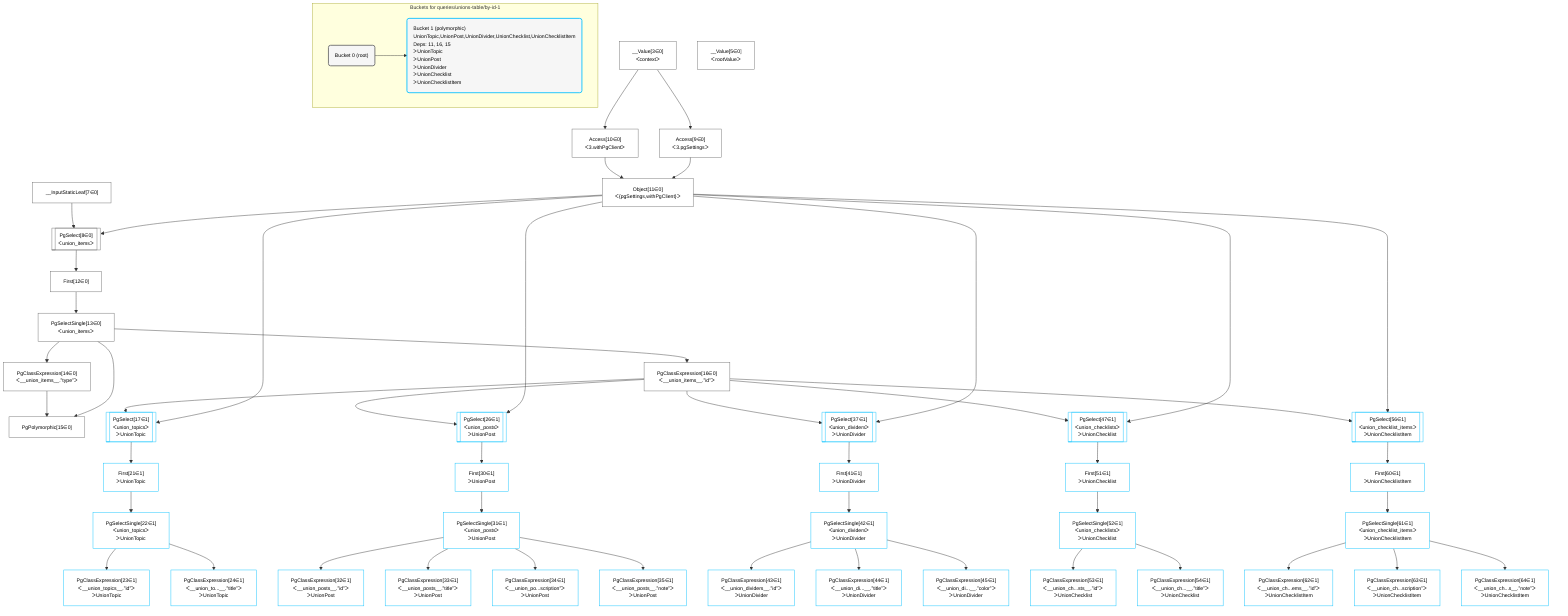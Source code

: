 %%{init: {'themeVariables': { 'fontSize': '12px'}}}%%
graph TD
    classDef path fill:#eee,stroke:#000,color:#000
    classDef plan fill:#fff,stroke-width:1px,color:#000
    classDef itemplan fill:#fff,stroke-width:2px,color:#000
    classDef sideeffectplan fill:#f00,stroke-width:2px,color:#000
    classDef bucket fill:#f6f6f6,color:#000,stroke-width:2px,text-align:left


    %% define steps
    __Value3["__Value[3∈0]<br />ᐸcontextᐳ"]:::plan
    __Value5["__Value[5∈0]<br />ᐸrootValueᐳ"]:::plan
    __InputStaticLeaf7["__InputStaticLeaf[7∈0]"]:::plan
    Access9["Access[9∈0]<br />ᐸ3.pgSettingsᐳ"]:::plan
    Access10["Access[10∈0]<br />ᐸ3.withPgClientᐳ"]:::plan
    Object11["Object[11∈0]<br />ᐸ{pgSettings,withPgClient}ᐳ"]:::plan
    PgSelect8[["PgSelect[8∈0]<br />ᐸunion_itemsᐳ"]]:::plan
    First12["First[12∈0]"]:::plan
    PgSelectSingle13["PgSelectSingle[13∈0]<br />ᐸunion_itemsᐳ"]:::plan
    PgClassExpression14["PgClassExpression[14∈0]<br />ᐸ__union_items__.”type”ᐳ"]:::plan
    PgPolymorphic15["PgPolymorphic[15∈0]"]:::plan
    PgClassExpression16["PgClassExpression[16∈0]<br />ᐸ__union_items__.”id”ᐳ"]:::plan
    PgSelect17[["PgSelect[17∈1]<br />ᐸunion_topicsᐳ<br />ᐳUnionTopic"]]:::plan
    First21["First[21∈1]<br />ᐳUnionTopic"]:::plan
    PgSelectSingle22["PgSelectSingle[22∈1]<br />ᐸunion_topicsᐳ<br />ᐳUnionTopic"]:::plan
    PgClassExpression23["PgClassExpression[23∈1]<br />ᐸ__union_topics__.”id”ᐳ<br />ᐳUnionTopic"]:::plan
    PgClassExpression24["PgClassExpression[24∈1]<br />ᐸ__union_to...__.”title”ᐳ<br />ᐳUnionTopic"]:::plan
    PgSelect26[["PgSelect[26∈1]<br />ᐸunion_postsᐳ<br />ᐳUnionPost"]]:::plan
    First30["First[30∈1]<br />ᐳUnionPost"]:::plan
    PgSelectSingle31["PgSelectSingle[31∈1]<br />ᐸunion_postsᐳ<br />ᐳUnionPost"]:::plan
    PgClassExpression32["PgClassExpression[32∈1]<br />ᐸ__union_posts__.”id”ᐳ<br />ᐳUnionPost"]:::plan
    PgClassExpression33["PgClassExpression[33∈1]<br />ᐸ__union_posts__.”title”ᐳ<br />ᐳUnionPost"]:::plan
    PgClassExpression34["PgClassExpression[34∈1]<br />ᐸ__union_po...scription”ᐳ<br />ᐳUnionPost"]:::plan
    PgClassExpression35["PgClassExpression[35∈1]<br />ᐸ__union_posts__.”note”ᐳ<br />ᐳUnionPost"]:::plan
    PgSelect37[["PgSelect[37∈1]<br />ᐸunion_dividersᐳ<br />ᐳUnionDivider"]]:::plan
    First41["First[41∈1]<br />ᐳUnionDivider"]:::plan
    PgSelectSingle42["PgSelectSingle[42∈1]<br />ᐸunion_dividersᐳ<br />ᐳUnionDivider"]:::plan
    PgClassExpression43["PgClassExpression[43∈1]<br />ᐸ__union_dividers__.”id”ᐳ<br />ᐳUnionDivider"]:::plan
    PgClassExpression44["PgClassExpression[44∈1]<br />ᐸ__union_di...__.”title”ᐳ<br />ᐳUnionDivider"]:::plan
    PgClassExpression45["PgClassExpression[45∈1]<br />ᐸ__union_di...__.”color”ᐳ<br />ᐳUnionDivider"]:::plan
    PgSelect47[["PgSelect[47∈1]<br />ᐸunion_checklistsᐳ<br />ᐳUnionChecklist"]]:::plan
    First51["First[51∈1]<br />ᐳUnionChecklist"]:::plan
    PgSelectSingle52["PgSelectSingle[52∈1]<br />ᐸunion_checklistsᐳ<br />ᐳUnionChecklist"]:::plan
    PgClassExpression53["PgClassExpression[53∈1]<br />ᐸ__union_ch...sts__.”id”ᐳ<br />ᐳUnionChecklist"]:::plan
    PgClassExpression54["PgClassExpression[54∈1]<br />ᐸ__union_ch...__.”title”ᐳ<br />ᐳUnionChecklist"]:::plan
    PgSelect56[["PgSelect[56∈1]<br />ᐸunion_checklist_itemsᐳ<br />ᐳUnionChecklistItem"]]:::plan
    First60["First[60∈1]<br />ᐳUnionChecklistItem"]:::plan
    PgSelectSingle61["PgSelectSingle[61∈1]<br />ᐸunion_checklist_itemsᐳ<br />ᐳUnionChecklistItem"]:::plan
    PgClassExpression62["PgClassExpression[62∈1]<br />ᐸ__union_ch...ems__.”id”ᐳ<br />ᐳUnionChecklistItem"]:::plan
    PgClassExpression63["PgClassExpression[63∈1]<br />ᐸ__union_ch...scription”ᐳ<br />ᐳUnionChecklistItem"]:::plan
    PgClassExpression64["PgClassExpression[64∈1]<br />ᐸ__union_ch...s__.”note”ᐳ<br />ᐳUnionChecklistItem"]:::plan

    %% plan dependencies
    __Value3 --> Access9
    __Value3 --> Access10
    Access9 & Access10 --> Object11
    Object11 & __InputStaticLeaf7 --> PgSelect8
    PgSelect8 --> First12
    First12 --> PgSelectSingle13
    PgSelectSingle13 --> PgClassExpression14
    PgSelectSingle13 & PgClassExpression14 --> PgPolymorphic15
    PgSelectSingle13 --> PgClassExpression16
    Object11 & PgClassExpression16 --> PgSelect17
    PgSelect17 --> First21
    First21 --> PgSelectSingle22
    PgSelectSingle22 --> PgClassExpression23
    PgSelectSingle22 --> PgClassExpression24
    Object11 & PgClassExpression16 --> PgSelect26
    PgSelect26 --> First30
    First30 --> PgSelectSingle31
    PgSelectSingle31 --> PgClassExpression32
    PgSelectSingle31 --> PgClassExpression33
    PgSelectSingle31 --> PgClassExpression34
    PgSelectSingle31 --> PgClassExpression35
    Object11 & PgClassExpression16 --> PgSelect37
    PgSelect37 --> First41
    First41 --> PgSelectSingle42
    PgSelectSingle42 --> PgClassExpression43
    PgSelectSingle42 --> PgClassExpression44
    PgSelectSingle42 --> PgClassExpression45
    Object11 & PgClassExpression16 --> PgSelect47
    PgSelect47 --> First51
    First51 --> PgSelectSingle52
    PgSelectSingle52 --> PgClassExpression53
    PgSelectSingle52 --> PgClassExpression54
    Object11 & PgClassExpression16 --> PgSelect56
    PgSelect56 --> First60
    First60 --> PgSelectSingle61
    PgSelectSingle61 --> PgClassExpression62
    PgSelectSingle61 --> PgClassExpression63
    PgSelectSingle61 --> PgClassExpression64

    subgraph "Buckets for queries/unions-table/by-id-1"
    Bucket0("Bucket 0 (root)"):::bucket
    classDef bucket0 stroke:#696969
    class Bucket0,__Value3,__Value5,__InputStaticLeaf7,PgSelect8,Access9,Access10,Object11,First12,PgSelectSingle13,PgClassExpression14,PgPolymorphic15,PgClassExpression16 bucket0
    Bucket1("Bucket 1 (polymorphic)<br />UnionTopic,UnionPost,UnionDivider,UnionChecklist,UnionChecklistItem<br />Deps: 11, 16, 15<br />ᐳUnionTopic<br />ᐳUnionPost<br />ᐳUnionDivider<br />ᐳUnionChecklist<br />ᐳUnionChecklistItem"):::bucket
    classDef bucket1 stroke:#00bfff
    class Bucket1,PgSelect17,First21,PgSelectSingle22,PgClassExpression23,PgClassExpression24,PgSelect26,First30,PgSelectSingle31,PgClassExpression32,PgClassExpression33,PgClassExpression34,PgClassExpression35,PgSelect37,First41,PgSelectSingle42,PgClassExpression43,PgClassExpression44,PgClassExpression45,PgSelect47,First51,PgSelectSingle52,PgClassExpression53,PgClassExpression54,PgSelect56,First60,PgSelectSingle61,PgClassExpression62,PgClassExpression63,PgClassExpression64 bucket1
    Bucket0 --> Bucket1
    end
